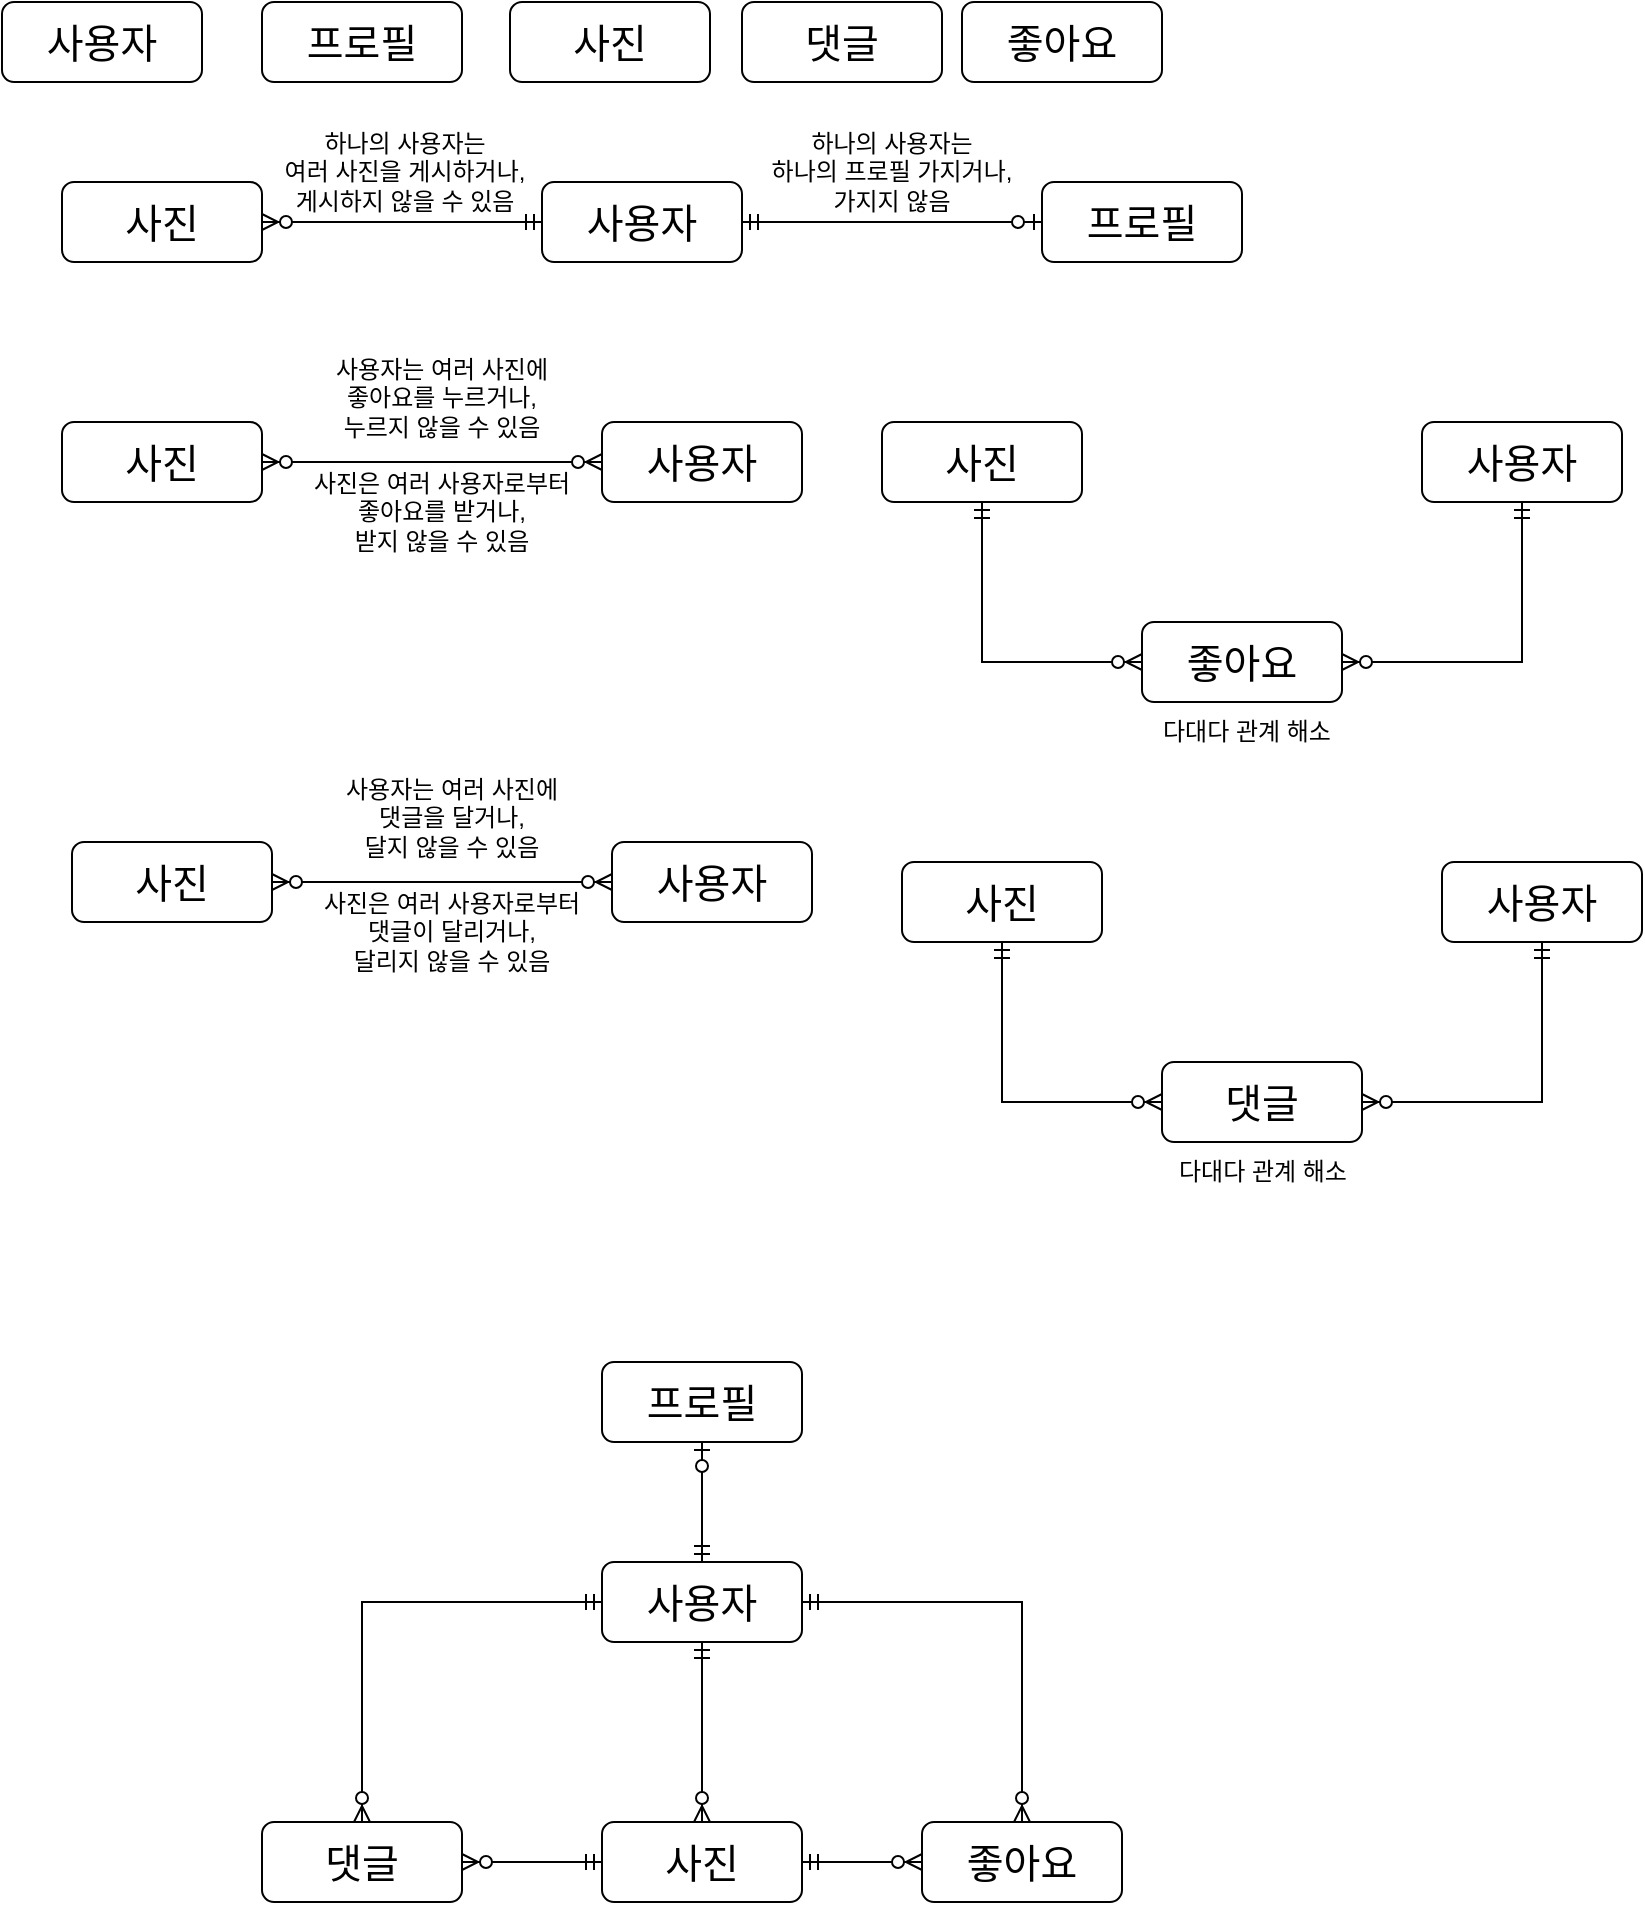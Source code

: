 <mxfile version="27.1.6">
  <diagram name="페이지-1" id="5vOvIbBnfif-AlwzyAvX">
    <mxGraphModel grid="1" page="1" gridSize="10" guides="1" tooltips="1" connect="1" arrows="1" fold="1" pageScale="1" pageWidth="827" pageHeight="1169" background="none" math="0" shadow="0">
      <root>
        <mxCell id="0" />
        <mxCell id="1" parent="0" />
        <mxCell id="6NQRvv7VtGhExTstb87F-1" value="사용자" style="rounded=1;whiteSpace=wrap;html=1;fontSize=20;" vertex="1" parent="1">
          <mxGeometry x="10" y="60" width="100" height="40" as="geometry" />
        </mxCell>
        <mxCell id="6NQRvv7VtGhExTstb87F-2" value="프로필" style="rounded=1;whiteSpace=wrap;html=1;fontSize=20;" vertex="1" parent="1">
          <mxGeometry x="140" y="60" width="100" height="40" as="geometry" />
        </mxCell>
        <mxCell id="6NQRvv7VtGhExTstb87F-3" value="사진" style="rounded=1;whiteSpace=wrap;html=1;fontSize=20;" vertex="1" parent="1">
          <mxGeometry x="264" y="60" width="100" height="40" as="geometry" />
        </mxCell>
        <mxCell id="6NQRvv7VtGhExTstb87F-4" value="좋아요" style="rounded=1;whiteSpace=wrap;html=1;fontSize=20;" vertex="1" parent="1">
          <mxGeometry x="490" y="60" width="100" height="40" as="geometry" />
        </mxCell>
        <mxCell id="6NQRvv7VtGhExTstb87F-5" value="댓글" style="rounded=1;whiteSpace=wrap;html=1;fontSize=20;" vertex="1" parent="1">
          <mxGeometry x="380" y="60" width="100" height="40" as="geometry" />
        </mxCell>
        <mxCell id="6NQRvv7VtGhExTstb87F-6" value="사용자" style="rounded=1;whiteSpace=wrap;html=1;fontSize=20;" vertex="1" parent="1">
          <mxGeometry x="280" y="150" width="100" height="40" as="geometry" />
        </mxCell>
        <mxCell id="6NQRvv7VtGhExTstb87F-7" value="프로필" style="rounded=1;whiteSpace=wrap;html=1;fontSize=20;" vertex="1" parent="1">
          <mxGeometry x="530" y="150" width="100" height="40" as="geometry" />
        </mxCell>
        <mxCell id="6NQRvv7VtGhExTstb87F-9" value="사진" style="rounded=1;whiteSpace=wrap;html=1;fontSize=20;" vertex="1" parent="1">
          <mxGeometry x="40" y="150" width="100" height="40" as="geometry" />
        </mxCell>
        <mxCell id="6NQRvv7VtGhExTstb87F-10" value="" style="fontSize=12;html=1;endArrow=ERzeroToMany;startArrow=ERmandOne;rounded=0;exitX=0;exitY=0.5;exitDx=0;exitDy=0;entryX=1;entryY=0.5;entryDx=0;entryDy=0;" edge="1" parent="1" source="6NQRvv7VtGhExTstb87F-6" target="6NQRvv7VtGhExTstb87F-9">
          <mxGeometry width="100" height="100" relative="1" as="geometry">
            <mxPoint x="370" y="460" as="sourcePoint" />
            <mxPoint x="470" y="360" as="targetPoint" />
          </mxGeometry>
        </mxCell>
        <mxCell id="6NQRvv7VtGhExTstb87F-22" value="하나의 사용자는 &lt;br&gt;하나의 프로필 가지거나, 가지지 않음" style="text;html=1;align=center;verticalAlign=middle;whiteSpace=wrap;rounded=0;" vertex="1" parent="1">
          <mxGeometry x="390" y="130" width="130" height="30" as="geometry" />
        </mxCell>
        <mxCell id="6NQRvv7VtGhExTstb87F-23" value="하나의 사용자는&lt;br&gt;여러 사진을 게시하거나,&lt;div&gt;게시하지 않을 수 있음&lt;/div&gt;" style="text;html=1;align=center;verticalAlign=middle;whiteSpace=wrap;rounded=0;" vertex="1" parent="1">
          <mxGeometry x="140" y="130" width="143.25" height="30" as="geometry" />
        </mxCell>
        <mxCell id="6NQRvv7VtGhExTstb87F-25" value="" style="edgeStyle=entityRelationEdgeStyle;fontSize=12;html=1;endArrow=ERzeroToOne;startArrow=ERmandOne;rounded=0;exitX=1;exitY=0.5;exitDx=0;exitDy=0;entryX=0;entryY=0.5;entryDx=0;entryDy=0;" edge="1" parent="1" source="6NQRvv7VtGhExTstb87F-6" target="6NQRvv7VtGhExTstb87F-7">
          <mxGeometry width="100" height="100" relative="1" as="geometry">
            <mxPoint x="310" y="340" as="sourcePoint" />
            <mxPoint x="410" y="240" as="targetPoint" />
          </mxGeometry>
        </mxCell>
        <mxCell id="6NQRvv7VtGhExTstb87F-27" value="사용자" style="rounded=1;whiteSpace=wrap;html=1;fontSize=20;" vertex="1" parent="1">
          <mxGeometry x="310" y="270" width="100" height="40" as="geometry" />
        </mxCell>
        <mxCell id="6NQRvv7VtGhExTstb87F-28" value="사진" style="rounded=1;whiteSpace=wrap;html=1;fontSize=20;" vertex="1" parent="1">
          <mxGeometry x="40" y="270" width="100" height="40" as="geometry" />
        </mxCell>
        <mxCell id="6NQRvv7VtGhExTstb87F-31" value="" style="edgeStyle=entityRelationEdgeStyle;fontSize=12;html=1;endArrow=ERzeroToMany;endFill=1;startArrow=ERzeroToMany;rounded=0;exitX=1;exitY=0.5;exitDx=0;exitDy=0;entryX=0;entryY=0.5;entryDx=0;entryDy=0;" edge="1" parent="1" source="6NQRvv7VtGhExTstb87F-28" target="6NQRvv7VtGhExTstb87F-27">
          <mxGeometry width="100" height="100" relative="1" as="geometry">
            <mxPoint x="110" y="340" as="sourcePoint" />
            <mxPoint x="210" y="240" as="targetPoint" />
            <Array as="points">
              <mxPoint x="200" y="230" />
            </Array>
          </mxGeometry>
        </mxCell>
        <mxCell id="6NQRvv7VtGhExTstb87F-36" value="사용자는 여러 사진에 좋아요를 누르거나, 누르지 않을 수 있음&lt;div&gt;&lt;br/&gt;&lt;/div&gt;" style="text;html=1;align=center;verticalAlign=middle;whiteSpace=wrap;rounded=0;" vertex="1" parent="1">
          <mxGeometry x="175" y="250" width="110" height="30" as="geometry" />
        </mxCell>
        <mxCell id="6NQRvv7VtGhExTstb87F-42" value="사진은 여러 사용자로부터 좋아요를 받거나, &lt;br&gt;받지 않을 수 있음" style="text;html=1;align=center;verticalAlign=middle;whiteSpace=wrap;rounded=0;" vertex="1" parent="1">
          <mxGeometry x="160" y="300" width="140" height="30" as="geometry" />
        </mxCell>
        <mxCell id="6NQRvv7VtGhExTstb87F-46" value="사용자" style="rounded=1;whiteSpace=wrap;html=1;fontSize=20;" vertex="1" parent="1">
          <mxGeometry x="315" y="480" width="100" height="40" as="geometry" />
        </mxCell>
        <mxCell id="6NQRvv7VtGhExTstb87F-47" value="사진" style="rounded=1;whiteSpace=wrap;html=1;fontSize=20;" vertex="1" parent="1">
          <mxGeometry x="45" y="480" width="100" height="40" as="geometry" />
        </mxCell>
        <mxCell id="6NQRvv7VtGhExTstb87F-48" value="" style="edgeStyle=entityRelationEdgeStyle;fontSize=12;html=1;endArrow=ERzeroToMany;endFill=1;startArrow=ERzeroToMany;rounded=0;exitX=1;exitY=0.5;exitDx=0;exitDy=0;entryX=0;entryY=0.5;entryDx=0;entryDy=0;" edge="1" parent="1" source="6NQRvv7VtGhExTstb87F-47" target="6NQRvv7VtGhExTstb87F-46">
          <mxGeometry width="100" height="100" relative="1" as="geometry">
            <mxPoint x="115" y="550" as="sourcePoint" />
            <mxPoint x="215" y="450" as="targetPoint" />
            <Array as="points">
              <mxPoint x="205" y="440" />
            </Array>
          </mxGeometry>
        </mxCell>
        <mxCell id="6NQRvv7VtGhExTstb87F-49" value="사용자는 여러 사진에 댓글을 달거나,&lt;br&gt;달지 않을 수 있음&lt;div&gt;&lt;br&gt;&lt;/div&gt;" style="text;html=1;align=center;verticalAlign=middle;whiteSpace=wrap;rounded=0;" vertex="1" parent="1">
          <mxGeometry x="180" y="460" width="110" height="30" as="geometry" />
        </mxCell>
        <mxCell id="6NQRvv7VtGhExTstb87F-50" value="사진은 여러 사용자로부터 댓글이 달리거나, &lt;br&gt;달리지 않을 수 있음" style="text;html=1;align=center;verticalAlign=middle;whiteSpace=wrap;rounded=0;" vertex="1" parent="1">
          <mxGeometry x="165" y="510" width="140" height="30" as="geometry" />
        </mxCell>
        <mxCell id="6NQRvv7VtGhExTstb87F-53" value="사용자" style="rounded=1;whiteSpace=wrap;html=1;fontSize=20;" vertex="1" parent="1">
          <mxGeometry x="310" y="840" width="100" height="40" as="geometry" />
        </mxCell>
        <mxCell id="6NQRvv7VtGhExTstb87F-54" value="프로필" style="rounded=1;whiteSpace=wrap;html=1;fontSize=20;" vertex="1" parent="1">
          <mxGeometry x="310" y="740" width="100" height="40" as="geometry" />
        </mxCell>
        <mxCell id="6NQRvv7VtGhExTstb87F-55" value="" style="fontSize=12;html=1;endArrow=ERzeroToOne;startArrow=ERmandOne;rounded=0;exitX=0.5;exitY=0;exitDx=0;exitDy=0;entryX=0.5;entryY=1;entryDx=0;entryDy=0;" edge="1" parent="1" source="6NQRvv7VtGhExTstb87F-53" target="6NQRvv7VtGhExTstb87F-54">
          <mxGeometry width="100" height="100" relative="1" as="geometry">
            <mxPoint x="200" y="1170" as="sourcePoint" />
            <mxPoint x="300" y="1070" as="targetPoint" />
          </mxGeometry>
        </mxCell>
        <mxCell id="6NQRvv7VtGhExTstb87F-56" value="좋아요" style="rounded=1;whiteSpace=wrap;html=1;fontSize=20;" vertex="1" parent="1">
          <mxGeometry x="470" y="970" width="100" height="40" as="geometry" />
        </mxCell>
        <mxCell id="6NQRvv7VtGhExTstb87F-57" value="사진" style="rounded=1;whiteSpace=wrap;html=1;fontSize=20;" vertex="1" parent="1">
          <mxGeometry x="310" y="970" width="100" height="40" as="geometry" />
        </mxCell>
        <mxCell id="6NQRvv7VtGhExTstb87F-58" value="" style="fontSize=12;html=1;endArrow=ERzeroToMany;startArrow=ERmandOne;rounded=0;entryX=0;entryY=0.5;entryDx=0;entryDy=0;" edge="1" parent="1" source="6NQRvv7VtGhExTstb87F-57" target="6NQRvv7VtGhExTstb87F-56">
          <mxGeometry width="100" height="100" relative="1" as="geometry">
            <mxPoint x="-110" y="1090" as="sourcePoint" />
            <mxPoint x="-30" y="1170" as="targetPoint" />
          </mxGeometry>
        </mxCell>
        <mxCell id="6NQRvv7VtGhExTstb87F-59" value="" style="edgeStyle=orthogonalEdgeStyle;fontSize=12;html=1;endArrow=ERzeroToMany;startArrow=ERmandOne;rounded=0;exitX=1;exitY=0.5;exitDx=0;exitDy=0;" edge="1" parent="1" source="6NQRvv7VtGhExTstb87F-53" target="6NQRvv7VtGhExTstb87F-56">
          <mxGeometry width="100" height="100" relative="1" as="geometry">
            <mxPoint x="260" y="1050" as="sourcePoint" />
            <mxPoint x="300" y="1170" as="targetPoint" />
          </mxGeometry>
        </mxCell>
        <mxCell id="6NQRvv7VtGhExTstb87F-60" value="댓글" style="rounded=1;whiteSpace=wrap;html=1;fontSize=20;" vertex="1" parent="1">
          <mxGeometry x="140" y="970" width="100" height="40" as="geometry" />
        </mxCell>
        <mxCell id="6NQRvv7VtGhExTstb87F-62" value="" style="fontSize=12;html=1;endArrow=ERzeroToMany;startArrow=ERmandOne;rounded=0;exitX=0;exitY=0.5;exitDx=0;exitDy=0;entryX=1;entryY=0.5;entryDx=0;entryDy=0;" edge="1" parent="1" source="6NQRvv7VtGhExTstb87F-57" target="6NQRvv7VtGhExTstb87F-60">
          <mxGeometry width="100" height="100" relative="1" as="geometry">
            <mxPoint x="-10" y="940" as="sourcePoint" />
            <mxPoint x="-30" y="910" as="targetPoint" />
          </mxGeometry>
        </mxCell>
        <mxCell id="6NQRvv7VtGhExTstb87F-63" value="" style="edgeStyle=orthogonalEdgeStyle;fontSize=12;html=1;endArrow=ERzeroToMany;startArrow=ERmandOne;rounded=0;exitX=0;exitY=0.5;exitDx=0;exitDy=0;entryX=0.5;entryY=0;entryDx=0;entryDy=0;" edge="1" parent="1" source="6NQRvv7VtGhExTstb87F-53" target="6NQRvv7VtGhExTstb87F-60">
          <mxGeometry width="100" height="100" relative="1" as="geometry">
            <mxPoint x="290" y="1130" as="sourcePoint" />
            <mxPoint x="240" y="1200" as="targetPoint" />
          </mxGeometry>
        </mxCell>
        <mxCell id="6NQRvv7VtGhExTstb87F-76" value="다대다 관계 해소" style="text;html=1;align=center;verticalAlign=middle;whiteSpace=wrap;rounded=0;" vertex="1" parent="1">
          <mxGeometry x="580" y="410" width="105" height="30" as="geometry" />
        </mxCell>
        <mxCell id="6NQRvv7VtGhExTstb87F-84" value="좋아요" style="rounded=1;whiteSpace=wrap;html=1;fontSize=20;" vertex="1" parent="1">
          <mxGeometry x="580" y="370" width="100" height="40" as="geometry" />
        </mxCell>
        <mxCell id="6NQRvv7VtGhExTstb87F-85" value="사용자" style="rounded=1;whiteSpace=wrap;html=1;fontSize=20;" vertex="1" parent="1">
          <mxGeometry x="720" y="270" width="100" height="40" as="geometry" />
        </mxCell>
        <mxCell id="6NQRvv7VtGhExTstb87F-86" value="사진" style="rounded=1;whiteSpace=wrap;html=1;fontSize=20;" vertex="1" parent="1">
          <mxGeometry x="450" y="270" width="100" height="40" as="geometry" />
        </mxCell>
        <mxCell id="6NQRvv7VtGhExTstb87F-90" value="" style="edgeStyle=orthogonalEdgeStyle;fontSize=12;html=1;endArrow=ERzeroToMany;startArrow=ERmandOne;rounded=0;exitX=0.5;exitY=1;exitDx=0;exitDy=0;entryX=0;entryY=0.5;entryDx=0;entryDy=0;" edge="1" parent="1" source="6NQRvv7VtGhExTstb87F-86" target="6NQRvv7VtGhExTstb87F-84">
          <mxGeometry width="100" height="100" relative="1" as="geometry">
            <mxPoint x="490" y="350" as="sourcePoint" />
            <mxPoint x="570" y="430" as="targetPoint" />
          </mxGeometry>
        </mxCell>
        <mxCell id="6NQRvv7VtGhExTstb87F-91" value="" style="edgeStyle=orthogonalEdgeStyle;fontSize=12;html=1;endArrow=ERzeroToMany;startArrow=ERmandOne;rounded=0;exitX=0.5;exitY=1;exitDx=0;exitDy=0;entryX=1;entryY=0.5;entryDx=0;entryDy=0;" edge="1" parent="1" source="6NQRvv7VtGhExTstb87F-85" target="6NQRvv7VtGhExTstb87F-84">
          <mxGeometry width="100" height="100" relative="1" as="geometry">
            <mxPoint x="730" y="350" as="sourcePoint" />
            <mxPoint x="810" y="430" as="targetPoint" />
          </mxGeometry>
        </mxCell>
        <mxCell id="6NQRvv7VtGhExTstb87F-100" value="댓글" style="rounded=1;whiteSpace=wrap;html=1;fontSize=20;" vertex="1" parent="1">
          <mxGeometry x="590" y="590" width="100" height="40" as="geometry" />
        </mxCell>
        <mxCell id="6NQRvv7VtGhExTstb87F-101" value="사용자" style="rounded=1;whiteSpace=wrap;html=1;fontSize=20;" vertex="1" parent="1">
          <mxGeometry x="730" y="490" width="100" height="40" as="geometry" />
        </mxCell>
        <mxCell id="6NQRvv7VtGhExTstb87F-102" value="사진" style="rounded=1;whiteSpace=wrap;html=1;fontSize=20;" vertex="1" parent="1">
          <mxGeometry x="460" y="490" width="100" height="40" as="geometry" />
        </mxCell>
        <mxCell id="6NQRvv7VtGhExTstb87F-106" value="" style="edgeStyle=orthogonalEdgeStyle;fontSize=12;html=1;endArrow=ERzeroToMany;startArrow=ERmandOne;rounded=0;exitX=0.5;exitY=1;exitDx=0;exitDy=0;entryX=0;entryY=0.5;entryDx=0;entryDy=0;" edge="1" parent="1" source="6NQRvv7VtGhExTstb87F-102" target="6NQRvv7VtGhExTstb87F-100">
          <mxGeometry width="100" height="100" relative="1" as="geometry">
            <mxPoint x="500" y="570" as="sourcePoint" />
            <mxPoint x="580" y="650" as="targetPoint" />
          </mxGeometry>
        </mxCell>
        <mxCell id="6NQRvv7VtGhExTstb87F-107" value="" style="edgeStyle=orthogonalEdgeStyle;fontSize=12;html=1;endArrow=ERzeroToMany;startArrow=ERmandOne;rounded=0;exitX=0.5;exitY=1;exitDx=0;exitDy=0;entryX=1;entryY=0.5;entryDx=0;entryDy=0;" edge="1" parent="1" source="6NQRvv7VtGhExTstb87F-101" target="6NQRvv7VtGhExTstb87F-100">
          <mxGeometry width="100" height="100" relative="1" as="geometry">
            <mxPoint x="740" y="570" as="sourcePoint" />
            <mxPoint x="820" y="650" as="targetPoint" />
          </mxGeometry>
        </mxCell>
        <mxCell id="6NQRvv7VtGhExTstb87F-108" value="다대다 관계 해소" style="text;html=1;align=center;verticalAlign=middle;whiteSpace=wrap;rounded=0;" vertex="1" parent="1">
          <mxGeometry x="588.25" y="630" width="105" height="30" as="geometry" />
        </mxCell>
        <mxCell id="6NQRvv7VtGhExTstb87F-109" value="" style="edgeStyle=orthogonalEdgeStyle;fontSize=12;html=1;endArrow=ERzeroToMany;startArrow=ERmandOne;rounded=0;exitX=0.5;exitY=1;exitDx=0;exitDy=0;" edge="1" parent="1" source="6NQRvv7VtGhExTstb87F-53">
          <mxGeometry width="100" height="100" relative="1" as="geometry">
            <mxPoint x="250" y="880" as="sourcePoint" />
            <mxPoint x="360" y="970" as="targetPoint" />
          </mxGeometry>
        </mxCell>
      </root>
    </mxGraphModel>
  </diagram>
</mxfile>
